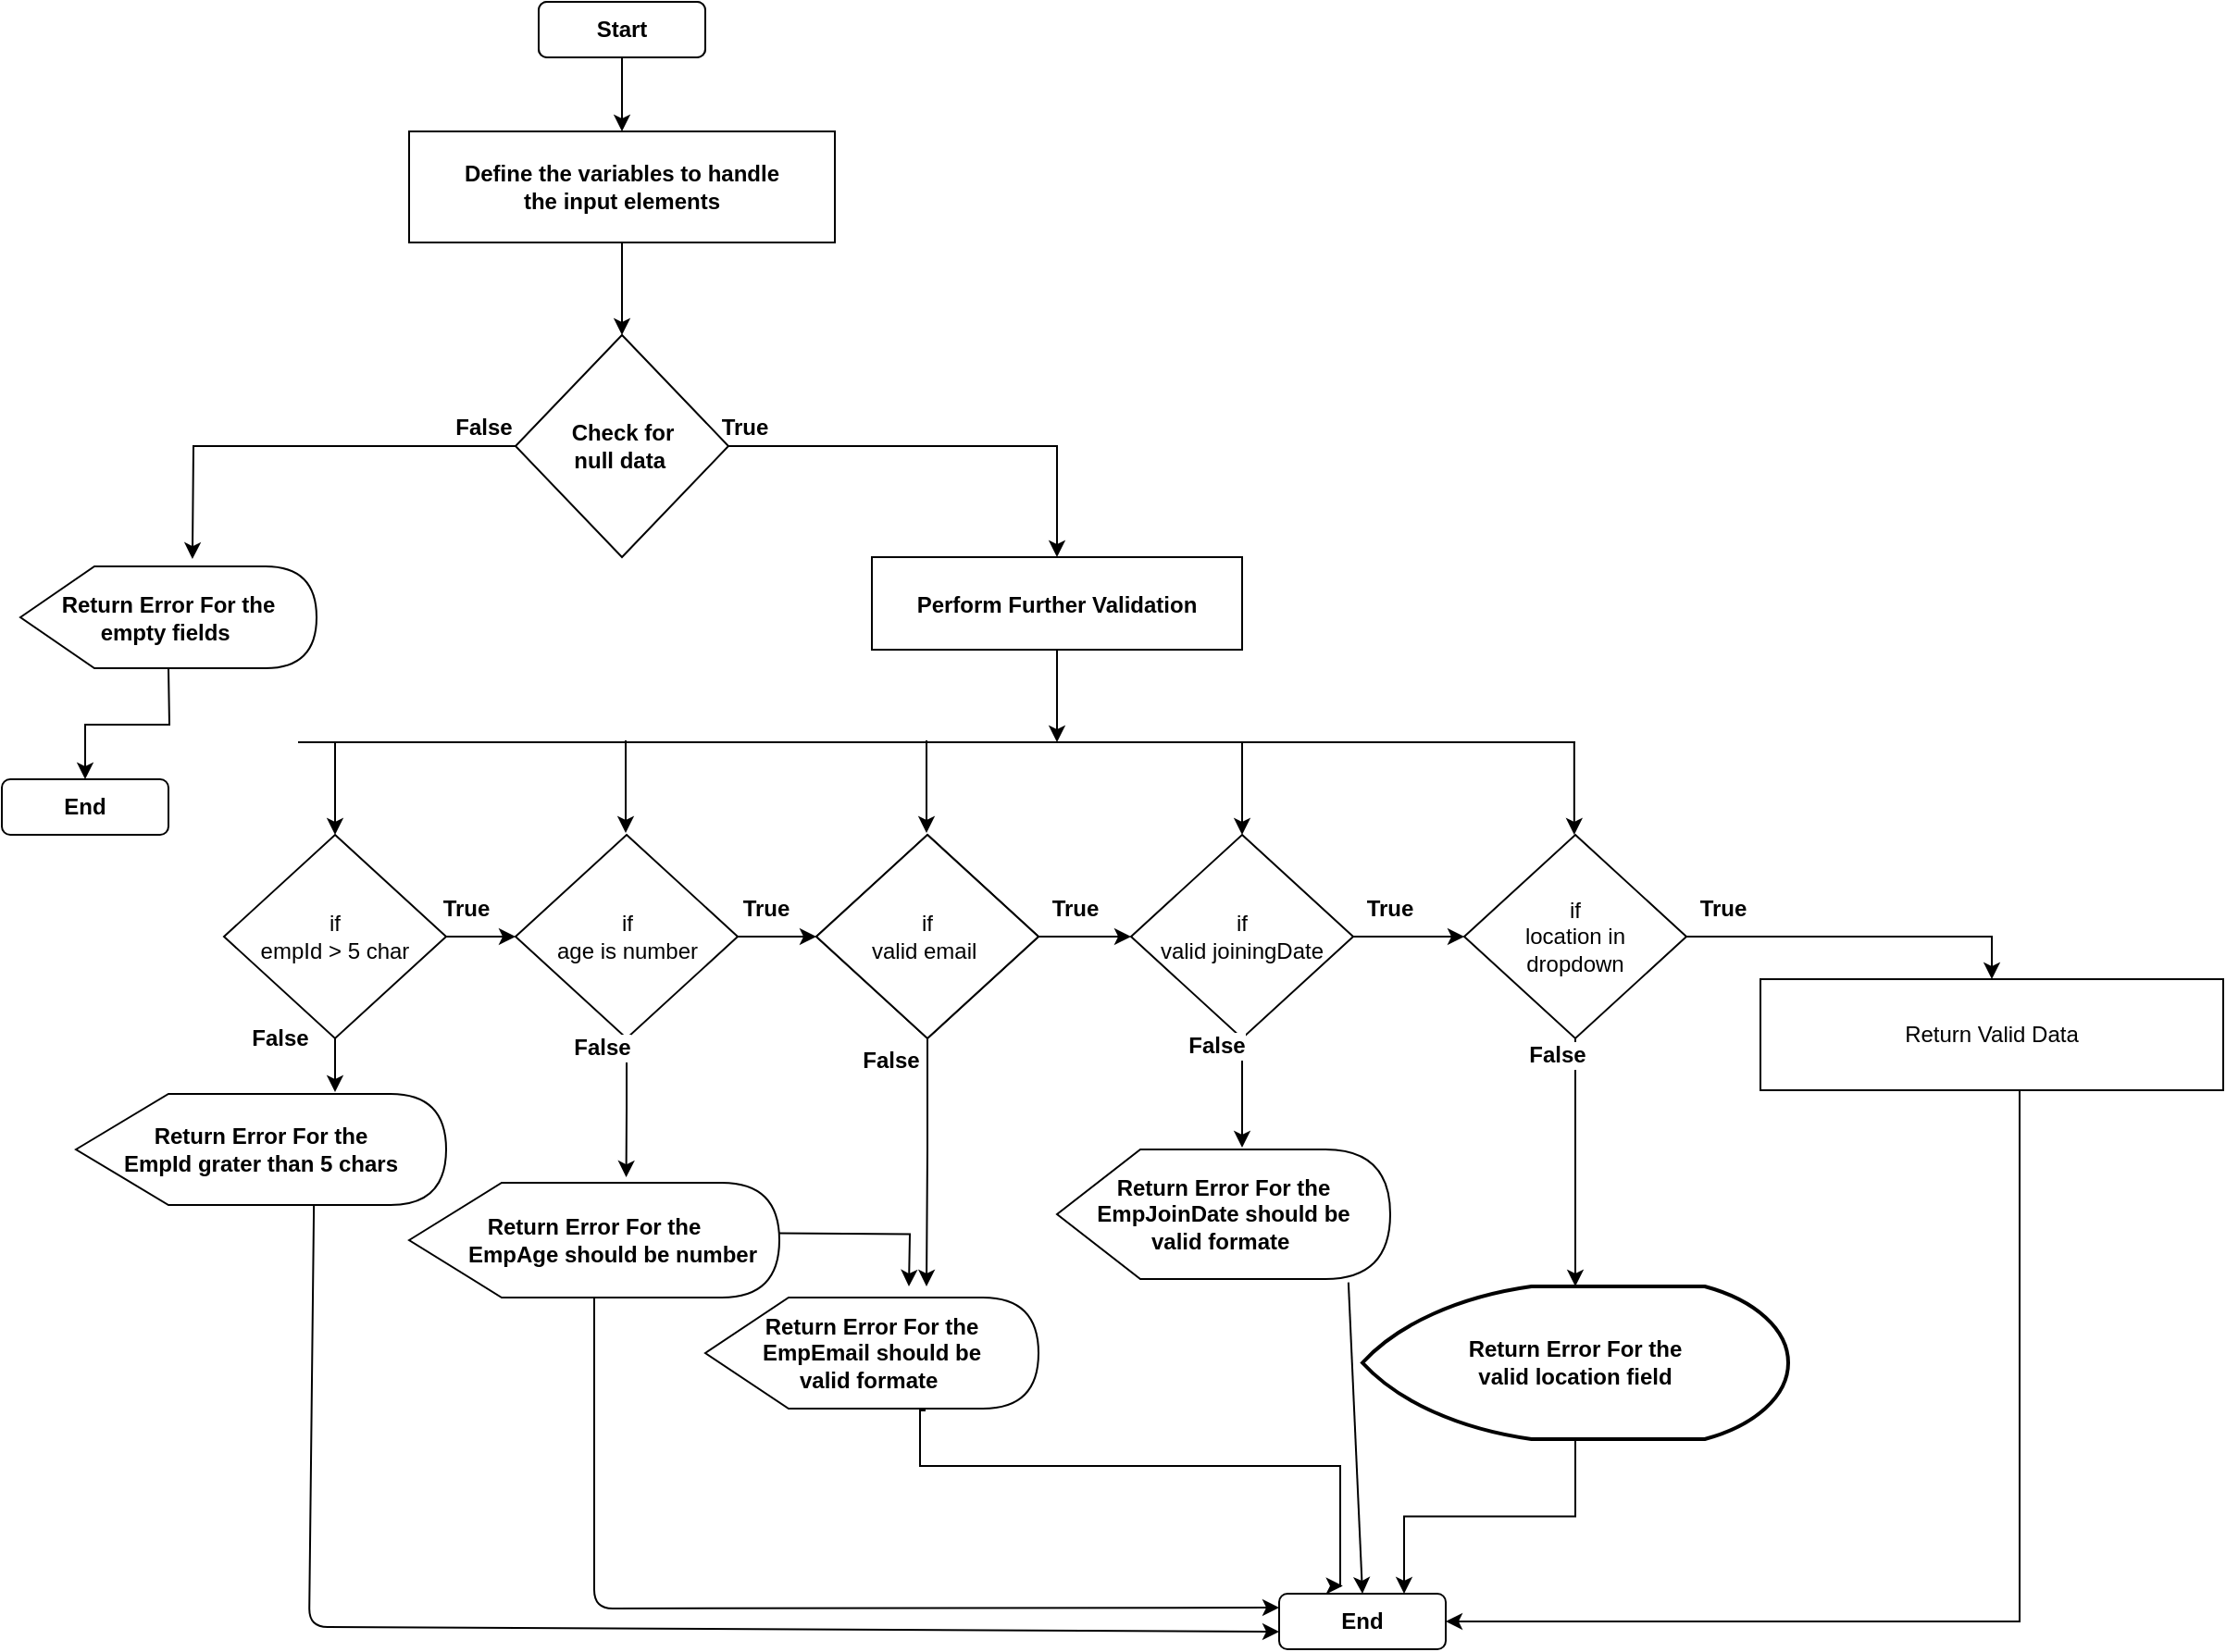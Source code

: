 <mxfile version="17.1.5" type="device"><diagram id="IBrZGwaefRaEAikrg13L" name="Page-1"><mxGraphModel dx="1038" dy="579" grid="1" gridSize="10" guides="1" tooltips="1" connect="1" arrows="1" fold="1" page="1" pageScale="1" pageWidth="850" pageHeight="1100" math="0" shadow="0"><root><mxCell id="0"/><mxCell id="1" parent="0"/><mxCell id="AMLE--MxQ98f-lD1r0PS-3" value="" style="edgeStyle=orthogonalEdgeStyle;rounded=0;orthogonalLoop=1;jettySize=auto;html=1;" parent="1" source="AMLE--MxQ98f-lD1r0PS-1" target="AMLE--MxQ98f-lD1r0PS-2" edge="1"><mxGeometry relative="1" as="geometry"/></mxCell><mxCell id="AMLE--MxQ98f-lD1r0PS-1" value="&lt;b&gt;Start&lt;/b&gt;" style="rounded=1;whiteSpace=wrap;html=1;" parent="1" vertex="1"><mxGeometry x="330" y="60" width="90" height="30" as="geometry"/></mxCell><mxCell id="AMLE--MxQ98f-lD1r0PS-5" value="" style="edgeStyle=orthogonalEdgeStyle;rounded=0;orthogonalLoop=1;jettySize=auto;html=1;" parent="1" source="AMLE--MxQ98f-lD1r0PS-2" target="AMLE--MxQ98f-lD1r0PS-4" edge="1"><mxGeometry relative="1" as="geometry"/></mxCell><mxCell id="AMLE--MxQ98f-lD1r0PS-2" value="&lt;b&gt;Define the variables to handle &lt;br&gt;the input elements&lt;/b&gt;" style="rounded=0;whiteSpace=wrap;html=1;" parent="1" vertex="1"><mxGeometry x="260" y="130" width="230" height="60" as="geometry"/></mxCell><mxCell id="AMLE--MxQ98f-lD1r0PS-8" value="True" style="edgeStyle=orthogonalEdgeStyle;rounded=0;orthogonalLoop=1;jettySize=auto;html=1;entryX=0.5;entryY=0;entryDx=0;entryDy=0;fontSize=12;fontStyle=1" parent="1" source="AMLE--MxQ98f-lD1r0PS-4" target="AMLE--MxQ98f-lD1r0PS-10" edge="1"><mxGeometry x="-0.929" y="10" relative="1" as="geometry"><mxPoint x="594" y="350.98" as="targetPoint"/><Array as="points"><mxPoint x="610" y="300"/></Array><mxPoint as="offset"/></mxGeometry></mxCell><mxCell id="AMLE--MxQ98f-lD1r0PS-9" value="False" style="edgeStyle=orthogonalEdgeStyle;rounded=0;orthogonalLoop=1;jettySize=auto;html=1;entryX=0.572;entryY=0.017;entryDx=0;entryDy=0;entryPerimeter=0;fontSize=12;fontStyle=1" parent="1" source="AMLE--MxQ98f-lD1r0PS-4" edge="1"><mxGeometry x="-0.851" y="-10" relative="1" as="geometry"><mxPoint as="offset"/><mxPoint x="142.96" y="361.02" as="targetPoint"/></mxGeometry></mxCell><mxCell id="AMLE--MxQ98f-lD1r0PS-4" value="&lt;b&gt;Check for &lt;br&gt;null data&amp;nbsp;&lt;/b&gt;" style="rhombus;whiteSpace=wrap;html=1;" parent="1" vertex="1"><mxGeometry x="317.5" y="240" width="115" height="120" as="geometry"/></mxCell><mxCell id="AMLE--MxQ98f-lD1r0PS-67" style="edgeStyle=orthogonalEdgeStyle;rounded=0;orthogonalLoop=1;jettySize=auto;html=1;entryX=0.5;entryY=0;entryDx=0;entryDy=0;fontSize=12;" parent="1" target="AMLE--MxQ98f-lD1r0PS-66" edge="1"><mxGeometry relative="1" as="geometry"><mxPoint x="130" y="420" as="sourcePoint"/></mxGeometry></mxCell><mxCell id="AMLE--MxQ98f-lD1r0PS-16" style="edgeStyle=orthogonalEdgeStyle;rounded=0;orthogonalLoop=1;jettySize=auto;html=1;exitX=0.5;exitY=1;exitDx=0;exitDy=0;fontSize=12;" parent="1" source="AMLE--MxQ98f-lD1r0PS-10" edge="1"><mxGeometry relative="1" as="geometry"><mxPoint x="610" y="460" as="targetPoint"/></mxGeometry></mxCell><mxCell id="AMLE--MxQ98f-lD1r0PS-10" value="&lt;h3 class=&quot;ohqNXb&quot;&gt;&lt;font style=&quot;font-size: 12px&quot;&gt;Perform Further Validation&lt;/font&gt;&lt;/h3&gt;" style="rounded=0;whiteSpace=wrap;html=1;fontSize=12;" parent="1" vertex="1"><mxGeometry x="510" y="360" width="200" height="50" as="geometry"/></mxCell><mxCell id="AMLE--MxQ98f-lD1r0PS-42" style="edgeStyle=orthogonalEdgeStyle;rounded=0;orthogonalLoop=1;jettySize=auto;html=1;exitX=1;exitY=0.5;exitDx=0;exitDy=0;entryX=0;entryY=0.5;entryDx=0;entryDy=0;fontSize=12;" parent="1" source="AMLE--MxQ98f-lD1r0PS-11" target="AMLE--MxQ98f-lD1r0PS-20" edge="1"><mxGeometry relative="1" as="geometry"/></mxCell><mxCell id="AMLE--MxQ98f-lD1r0PS-11" value="if&lt;br&gt;empId &amp;gt; 5 char" style="rhombus;whiteSpace=wrap;html=1;fontSize=12;" parent="1" vertex="1"><mxGeometry x="160" y="510" width="120" height="110" as="geometry"/></mxCell><mxCell id="AMLE--MxQ98f-lD1r0PS-13" value="" style="endArrow=none;html=1;fontSize=12;" parent="1" edge="1"><mxGeometry width="50" height="50" relative="1" as="geometry"><mxPoint x="200" y="460" as="sourcePoint"/><mxPoint x="890" y="460" as="targetPoint"/></mxGeometry></mxCell><mxCell id="AMLE--MxQ98f-lD1r0PS-17" value="" style="endArrow=classic;html=1;fontSize=12;entryX=0.5;entryY=0;entryDx=0;entryDy=0;" parent="1" target="AMLE--MxQ98f-lD1r0PS-11" edge="1"><mxGeometry width="50" height="50" relative="1" as="geometry"><mxPoint x="220" y="460" as="sourcePoint"/><mxPoint x="320" y="370" as="targetPoint"/></mxGeometry></mxCell><mxCell id="AMLE--MxQ98f-lD1r0PS-18" value="False" style="edgeStyle=orthogonalEdgeStyle;rounded=0;orthogonalLoop=1;jettySize=auto;html=1;fontSize=12;fontStyle=1;exitX=0.5;exitY=1;exitDx=0;exitDy=0;" parent="1" source="AMLE--MxQ98f-lD1r0PS-11" edge="1"><mxGeometry x="-1" y="-30" relative="1" as="geometry"><mxPoint x="220" y="565" as="sourcePoint"/><mxPoint as="offset"/><mxPoint x="220" y="649" as="targetPoint"/></mxGeometry></mxCell><mxCell id="AMLE--MxQ98f-lD1r0PS-43" style="edgeStyle=orthogonalEdgeStyle;rounded=0;orthogonalLoop=1;jettySize=auto;html=1;exitX=1;exitY=0.5;exitDx=0;exitDy=0;entryX=0;entryY=0.5;entryDx=0;entryDy=0;fontSize=12;" parent="1" source="AMLE--MxQ98f-lD1r0PS-20" target="AMLE--MxQ98f-lD1r0PS-31" edge="1"><mxGeometry relative="1" as="geometry"/></mxCell><mxCell id="AMLE--MxQ98f-lD1r0PS-20" value="if&lt;br&gt;age is number&lt;br&gt;" style="rhombus;whiteSpace=wrap;html=1;fontSize=12;" parent="1" vertex="1"><mxGeometry x="317.5" y="510" width="120" height="110" as="geometry"/></mxCell><mxCell id="AMLE--MxQ98f-lD1r0PS-21" value="" style="endArrow=classic;html=1;fontSize=12;entryX=0.5;entryY=0;entryDx=0;entryDy=0;" parent="1" edge="1"><mxGeometry width="50" height="50" relative="1" as="geometry"><mxPoint x="377" y="459" as="sourcePoint"/><mxPoint x="377" y="509" as="targetPoint"/></mxGeometry></mxCell><mxCell id="AMLE--MxQ98f-lD1r0PS-23" value="False" style="edgeStyle=orthogonalEdgeStyle;rounded=0;orthogonalLoop=1;jettySize=auto;html=1;entryX=0.572;entryY=0.017;entryDx=0;entryDy=0;entryPerimeter=0;fontSize=12;fontStyle=1;exitX=0.5;exitY=1;exitDx=0;exitDy=0;" parent="1" source="AMLE--MxQ98f-lD1r0PS-20" edge="1"><mxGeometry x="-0.865" y="-15" relative="1" as="geometry"><mxPoint x="410" y="610" as="sourcePoint"/><mxPoint x="1" as="offset"/><mxPoint x="377.28" y="695.02" as="targetPoint"/></mxGeometry></mxCell><mxCell id="AMLE--MxQ98f-lD1r0PS-25" value="if&lt;br&gt;valid email&amp;nbsp;" style="rhombus;whiteSpace=wrap;html=1;fontSize=12;" parent="1" vertex="1"><mxGeometry x="480" y="510" width="120" height="110" as="geometry"/></mxCell><mxCell id="AMLE--MxQ98f-lD1r0PS-26" value="" style="endArrow=classic;html=1;fontSize=12;entryX=0.5;entryY=0;entryDx=0;entryDy=0;" parent="1" edge="1"><mxGeometry width="50" height="50" relative="1" as="geometry"><mxPoint x="539.5" y="459" as="sourcePoint"/><mxPoint x="539.5" y="509" as="targetPoint"/></mxGeometry></mxCell><mxCell id="AMLE--MxQ98f-lD1r0PS-59" style="edgeStyle=orthogonalEdgeStyle;rounded=0;orthogonalLoop=1;jettySize=auto;html=1;entryX=0.75;entryY=0;entryDx=0;entryDy=0;fontSize=12;" parent="1" source="AMLE--MxQ98f-lD1r0PS-30" target="AMLE--MxQ98f-lD1r0PS-57" edge="1"><mxGeometry relative="1" as="geometry"/></mxCell><mxCell id="AMLE--MxQ98f-lD1r0PS-30" value="&lt;b&gt;Return Error For the &lt;br&gt;valid location field&lt;br&gt;&lt;/b&gt;" style="strokeWidth=2;html=1;shape=mxgraph.flowchart.display;whiteSpace=wrap;" parent="1" vertex="1"><mxGeometry x="775" y="754" width="230" height="82.5" as="geometry"/></mxCell><mxCell id="AMLE--MxQ98f-lD1r0PS-44" value="" style="edgeStyle=orthogonalEdgeStyle;rounded=0;orthogonalLoop=1;jettySize=auto;html=1;fontSize=12;" parent="1" source="AMLE--MxQ98f-lD1r0PS-31" target="AMLE--MxQ98f-lD1r0PS-34" edge="1"><mxGeometry relative="1" as="geometry"/></mxCell><mxCell id="AMLE--MxQ98f-lD1r0PS-31" value="if&lt;br&gt;valid email&amp;nbsp;" style="rhombus;whiteSpace=wrap;html=1;fontSize=12;" parent="1" vertex="1"><mxGeometry x="480" y="510" width="120" height="110" as="geometry"/></mxCell><mxCell id="AMLE--MxQ98f-lD1r0PS-32" value="False" style="edgeStyle=orthogonalEdgeStyle;rounded=0;orthogonalLoop=1;jettySize=auto;html=1;fontSize=12;fontStyle=1;exitX=0.5;exitY=1;exitDx=0;exitDy=0;" parent="1" source="AMLE--MxQ98f-lD1r0PS-31" edge="1"><mxGeometry x="-0.843" y="-20" relative="1" as="geometry"><mxPoint x="540.5" y="628" as="sourcePoint"/><mxPoint y="1" as="offset"/><mxPoint x="539.5" y="754" as="targetPoint"/><Array as="points"><mxPoint x="540" y="680"/></Array></mxGeometry></mxCell><mxCell id="AMLE--MxQ98f-lD1r0PS-45" value="" style="edgeStyle=orthogonalEdgeStyle;rounded=0;orthogonalLoop=1;jettySize=auto;html=1;fontSize=12;" parent="1" source="AMLE--MxQ98f-lD1r0PS-34" target="AMLE--MxQ98f-lD1r0PS-37" edge="1"><mxGeometry relative="1" as="geometry"/></mxCell><mxCell id="AMLE--MxQ98f-lD1r0PS-34" value="if&lt;br&gt;valid joiningDate" style="rhombus;whiteSpace=wrap;html=1;fontSize=12;" parent="1" vertex="1"><mxGeometry x="650" y="510" width="120" height="110" as="geometry"/></mxCell><mxCell id="AMLE--MxQ98f-lD1r0PS-35" value="False" style="edgeStyle=orthogonalEdgeStyle;rounded=0;orthogonalLoop=1;jettySize=auto;html=1;fontSize=12;fontStyle=1;exitX=0.5;exitY=1;exitDx=0;exitDy=0;" parent="1" source="AMLE--MxQ98f-lD1r0PS-34" edge="1"><mxGeometry x="-0.865" y="-15" relative="1" as="geometry"><mxPoint x="620" y="582.5" as="sourcePoint"/><mxPoint x="1" as="offset"/><mxPoint x="710" y="679" as="targetPoint"/><Array as="points"><mxPoint x="710" y="679"/></Array></mxGeometry></mxCell><mxCell id="AMLE--MxQ98f-lD1r0PS-36" value="" style="endArrow=classic;html=1;fontSize=12;entryX=0.5;entryY=0;entryDx=0;entryDy=0;" parent="1" edge="1"><mxGeometry width="50" height="50" relative="1" as="geometry"><mxPoint x="710" y="460" as="sourcePoint"/><mxPoint x="710" y="510" as="targetPoint"/></mxGeometry></mxCell><mxCell id="AMLE--MxQ98f-lD1r0PS-41" value="&lt;b&gt;False&lt;/b&gt;" style="edgeStyle=orthogonalEdgeStyle;rounded=0;orthogonalLoop=1;jettySize=auto;html=1;exitX=0.5;exitY=1;exitDx=0;exitDy=0;fontSize=12;" parent="1" source="AMLE--MxQ98f-lD1r0PS-37" target="AMLE--MxQ98f-lD1r0PS-30" edge="1"><mxGeometry x="-0.851" y="-10" relative="1" as="geometry"><mxPoint y="-1" as="offset"/></mxGeometry></mxCell><mxCell id="AMLE--MxQ98f-lD1r0PS-55" style="edgeStyle=orthogonalEdgeStyle;rounded=0;orthogonalLoop=1;jettySize=auto;html=1;entryX=0.5;entryY=0;entryDx=0;entryDy=0;fontSize=12;" parent="1" source="AMLE--MxQ98f-lD1r0PS-37" target="AMLE--MxQ98f-lD1r0PS-54" edge="1"><mxGeometry relative="1" as="geometry"/></mxCell><mxCell id="AMLE--MxQ98f-lD1r0PS-37" value="if&lt;br&gt;location in &lt;br&gt;dropdown" style="rhombus;whiteSpace=wrap;html=1;fontSize=12;" parent="1" vertex="1"><mxGeometry x="830" y="510" width="120" height="110" as="geometry"/></mxCell><mxCell id="AMLE--MxQ98f-lD1r0PS-38" value="" style="endArrow=classic;html=1;fontSize=12;entryX=0.5;entryY=0;entryDx=0;entryDy=0;" parent="1" edge="1"><mxGeometry width="50" height="50" relative="1" as="geometry"><mxPoint x="889.41" y="460" as="sourcePoint"/><mxPoint x="889.41" y="510" as="targetPoint"/></mxGeometry></mxCell><mxCell id="AMLE--MxQ98f-lD1r0PS-61" style="edgeStyle=orthogonalEdgeStyle;rounded=0;orthogonalLoop=1;jettySize=auto;html=1;entryX=0.382;entryY=-0.14;entryDx=0;entryDy=0;entryPerimeter=0;fontSize=12;" parent="1" target="AMLE--MxQ98f-lD1r0PS-57" edge="1"><mxGeometry relative="1" as="geometry"><Array as="points"><mxPoint x="536" y="821"/><mxPoint x="536" y="851"/><mxPoint x="763" y="851"/><mxPoint x="763" y="916"/></Array><mxPoint x="539" y="821" as="sourcePoint"/><mxPoint x="762.84" y="909.59" as="targetPoint"/></mxGeometry></mxCell><mxCell id="AMLE--MxQ98f-lD1r0PS-46" value="True" style="text;html=1;strokeColor=none;fillColor=none;align=center;verticalAlign=middle;whiteSpace=wrap;rounded=0;fontSize=12;fontStyle=1" parent="1" vertex="1"><mxGeometry x="271" y="540" width="40" height="20" as="geometry"/></mxCell><mxCell id="AMLE--MxQ98f-lD1r0PS-47" value="True" style="text;html=1;strokeColor=none;fillColor=none;align=center;verticalAlign=middle;whiteSpace=wrap;rounded=0;fontSize=12;fontStyle=1" parent="1" vertex="1"><mxGeometry x="432.5" y="540" width="40" height="20" as="geometry"/></mxCell><mxCell id="AMLE--MxQ98f-lD1r0PS-48" value="True" style="text;html=1;strokeColor=none;fillColor=none;align=center;verticalAlign=middle;whiteSpace=wrap;rounded=0;fontSize=12;fontStyle=1" parent="1" vertex="1"><mxGeometry x="600" y="540" width="40" height="20" as="geometry"/></mxCell><mxCell id="AMLE--MxQ98f-lD1r0PS-49" value="True" style="text;html=1;strokeColor=none;fillColor=none;align=center;verticalAlign=middle;whiteSpace=wrap;rounded=0;fontSize=12;fontStyle=1" parent="1" vertex="1"><mxGeometry x="770" y="540" width="40" height="20" as="geometry"/></mxCell><mxCell id="AMLE--MxQ98f-lD1r0PS-50" value="True" style="text;html=1;strokeColor=none;fillColor=none;align=center;verticalAlign=middle;whiteSpace=wrap;rounded=0;fontSize=12;fontStyle=1" parent="1" vertex="1"><mxGeometry x="950" y="540" width="40" height="20" as="geometry"/></mxCell><mxCell id="AMLE--MxQ98f-lD1r0PS-58" style="edgeStyle=orthogonalEdgeStyle;rounded=0;orthogonalLoop=1;jettySize=auto;html=1;entryX=1;entryY=0.5;entryDx=0;entryDy=0;fontSize=12;" parent="1" source="AMLE--MxQ98f-lD1r0PS-54" target="AMLE--MxQ98f-lD1r0PS-57" edge="1"><mxGeometry relative="1" as="geometry"><Array as="points"><mxPoint x="1130" y="935"/></Array></mxGeometry></mxCell><mxCell id="AMLE--MxQ98f-lD1r0PS-54" value="Return Valid Data" style="rounded=0;whiteSpace=wrap;html=1;fontSize=12;" parent="1" vertex="1"><mxGeometry x="990" y="588" width="250" height="60" as="geometry"/></mxCell><mxCell id="AMLE--MxQ98f-lD1r0PS-56" value="&lt;b&gt;Start&lt;/b&gt;" style="rounded=1;whiteSpace=wrap;html=1;" parent="1" vertex="1"><mxGeometry x="330" y="60" width="90" height="30" as="geometry"/></mxCell><mxCell id="AMLE--MxQ98f-lD1r0PS-57" value="&lt;b&gt;End&lt;/b&gt;" style="rounded=1;whiteSpace=wrap;html=1;" parent="1" vertex="1"><mxGeometry x="730" y="920" width="90" height="30" as="geometry"/></mxCell><mxCell id="AMLE--MxQ98f-lD1r0PS-64" value="" style="endArrow=classic;html=1;fontSize=12;exitX=0.74;exitY=1.02;exitDx=0;exitDy=0;exitPerimeter=0;entryX=0;entryY=0.75;entryDx=0;entryDy=0;" parent="1" edge="1"><mxGeometry width="50" height="50" relative="1" as="geometry"><mxPoint x="208.6" y="707.2" as="sourcePoint"/><mxPoint x="730" y="940.5" as="targetPoint"/><Array as="points"><mxPoint x="206" y="938"/></Array></mxGeometry></mxCell><mxCell id="AMLE--MxQ98f-lD1r0PS-65" value="" style="endArrow=classic;html=1;fontSize=12;exitX=0.5;exitY=1;exitDx=0;exitDy=0;exitPerimeter=0;entryX=0;entryY=0.25;entryDx=0;entryDy=0;" parent="1" target="AMLE--MxQ98f-lD1r0PS-57" edge="1"><mxGeometry width="50" height="50" relative="1" as="geometry"><mxPoint x="360" y="754" as="sourcePoint"/><mxPoint x="720" y="930" as="targetPoint"/><Array as="points"><mxPoint x="360" y="928"/></Array></mxGeometry></mxCell><mxCell id="AMLE--MxQ98f-lD1r0PS-66" value="&lt;b&gt;End&lt;/b&gt;" style="rounded=1;whiteSpace=wrap;html=1;" parent="1" vertex="1"><mxGeometry x="40" y="480" width="90" height="30" as="geometry"/></mxCell><mxCell id="qrg9LU2auwW09-7R3Gss-3" value="&lt;b&gt;Return Error For the&lt;br&gt;empty fields&amp;nbsp;&lt;/b&gt;" style="shape=display;whiteSpace=wrap;html=1;" parent="1" vertex="1"><mxGeometry x="50" y="365" width="160" height="55" as="geometry"/></mxCell><mxCell id="qrg9LU2auwW09-7R3Gss-4" value="&lt;b&gt;Return Error For the&lt;br&gt;EmpId grater than 5 chars&lt;/b&gt;" style="shape=display;whiteSpace=wrap;html=1;" parent="1" vertex="1"><mxGeometry x="80" y="650" width="200" height="60" as="geometry"/></mxCell><mxCell id="qrg9LU2auwW09-7R3Gss-6" value="" style="edgeStyle=orthogonalEdgeStyle;rounded=0;orthogonalLoop=1;jettySize=auto;html=1;" parent="1" edge="1"><mxGeometry relative="1" as="geometry"><mxPoint x="460" y="725.2" as="sourcePoint"/><mxPoint x="530" y="754" as="targetPoint"/></mxGeometry></mxCell><mxCell id="qrg9LU2auwW09-7R3Gss-5" value="&lt;b&gt;Return Error For the&lt;br&gt;&amp;nbsp; &amp;nbsp; &amp;nbsp; &amp;nbsp;EmpAge should be number&amp;nbsp;&lt;/b&gt;" style="shape=display;whiteSpace=wrap;html=1;" parent="1" vertex="1"><mxGeometry x="260" y="698" width="200" height="62" as="geometry"/></mxCell><mxCell id="qrg9LU2auwW09-7R3Gss-8" value="&lt;b&gt;Return Error For the&lt;br&gt;EmpEmail should be&lt;br&gt;valid formate&amp;nbsp;&lt;/b&gt;" style="shape=display;whiteSpace=wrap;html=1;" parent="1" vertex="1"><mxGeometry x="420" y="760" width="180" height="60" as="geometry"/></mxCell><mxCell id="qrg9LU2auwW09-7R3Gss-9" value="&lt;b&gt;Return Error For the&lt;br&gt;EmpJoinDate should be&lt;br&gt;valid formate&amp;nbsp;&lt;/b&gt;" style="shape=display;whiteSpace=wrap;html=1;" parent="1" vertex="1"><mxGeometry x="610" y="680" width="180" height="70" as="geometry"/></mxCell><mxCell id="qrg9LU2auwW09-7R3Gss-11" value="" style="endArrow=classic;html=1;rounded=0;exitX=0.858;exitY=1.026;exitDx=0;exitDy=0;exitPerimeter=0;entryX=0.5;entryY=0;entryDx=0;entryDy=0;" parent="1" target="AMLE--MxQ98f-lD1r0PS-57" edge="1"><mxGeometry width="50" height="50" relative="1" as="geometry"><mxPoint x="767.44" y="751.82" as="sourcePoint"/><mxPoint x="773" y="910" as="targetPoint"/></mxGeometry></mxCell></root></mxGraphModel></diagram></mxfile>